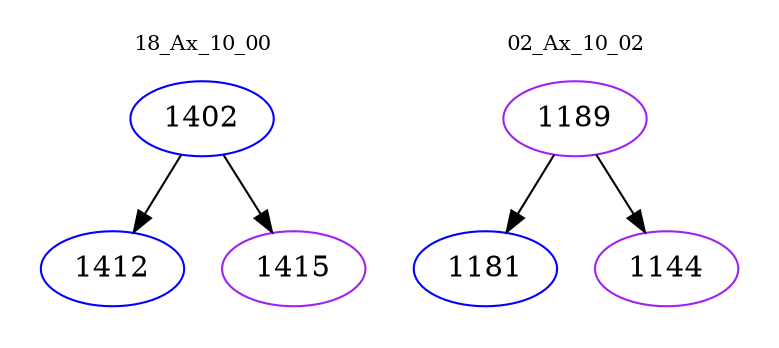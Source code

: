 digraph{
subgraph cluster_0 {
color = white
label = "18_Ax_10_00";
fontsize=10;
T0_1402 [label="1402", color="blue"]
T0_1402 -> T0_1412 [color="black"]
T0_1412 [label="1412", color="blue"]
T0_1402 -> T0_1415 [color="black"]
T0_1415 [label="1415", color="purple"]
}
subgraph cluster_1 {
color = white
label = "02_Ax_10_02";
fontsize=10;
T1_1189 [label="1189", color="purple"]
T1_1189 -> T1_1181 [color="black"]
T1_1181 [label="1181", color="blue"]
T1_1189 -> T1_1144 [color="black"]
T1_1144 [label="1144", color="purple"]
}
}
